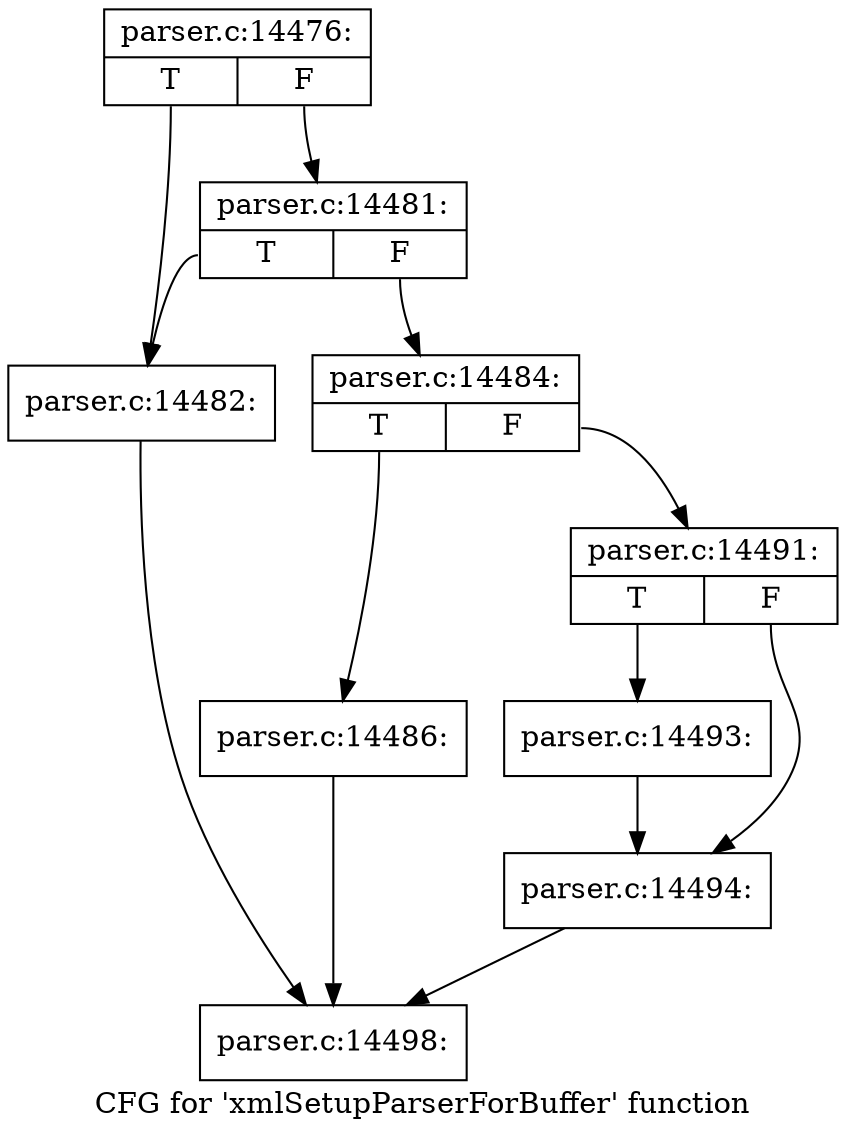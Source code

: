digraph "CFG for 'xmlSetupParserForBuffer' function" {
	label="CFG for 'xmlSetupParserForBuffer' function";

	Node0x59da6b0 [shape=record,label="{parser.c:14476:|{<s0>T|<s1>F}}"];
	Node0x59da6b0:s0 -> Node0x59db580;
	Node0x59da6b0:s1 -> Node0x59db620;
	Node0x59db620 [shape=record,label="{parser.c:14481:|{<s0>T|<s1>F}}"];
	Node0x59db620:s0 -> Node0x59db580;
	Node0x59db620:s1 -> Node0x59db5d0;
	Node0x59db580 [shape=record,label="{parser.c:14482:}"];
	Node0x59db580 -> Node0x59d84e0;
	Node0x59db5d0 [shape=record,label="{parser.c:14484:|{<s0>T|<s1>F}}"];
	Node0x59db5d0:s0 -> Node0x59dbe60;
	Node0x59db5d0:s1 -> Node0x59dbeb0;
	Node0x59dbe60 [shape=record,label="{parser.c:14486:}"];
	Node0x59dbe60 -> Node0x59d84e0;
	Node0x59dbeb0 [shape=record,label="{parser.c:14491:|{<s0>T|<s1>F}}"];
	Node0x59dbeb0:s0 -> Node0x59dccf0;
	Node0x59dbeb0:s1 -> Node0x59dd0f0;
	Node0x59dccf0 [shape=record,label="{parser.c:14493:}"];
	Node0x59dccf0 -> Node0x59dd0f0;
	Node0x59dd0f0 [shape=record,label="{parser.c:14494:}"];
	Node0x59dd0f0 -> Node0x59d84e0;
	Node0x59d84e0 [shape=record,label="{parser.c:14498:}"];
}
